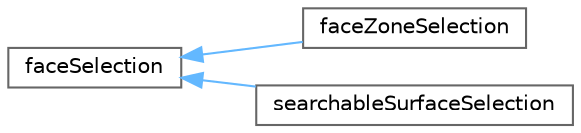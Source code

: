 digraph "Graphical Class Hierarchy"
{
 // LATEX_PDF_SIZE
  bgcolor="transparent";
  edge [fontname=Helvetica,fontsize=10,labelfontname=Helvetica,labelfontsize=10];
  node [fontname=Helvetica,fontsize=10,shape=box,height=0.2,width=0.4];
  rankdir="LR";
  Node0 [id="Node000000",label="faceSelection",height=0.2,width=0.4,color="grey40", fillcolor="white", style="filled",URL="$classFoam_1_1faceSelection.html",tooltip="Face selection method for createBaffles."];
  Node0 -> Node1 [id="edge4616_Node000000_Node000001",dir="back",color="steelblue1",style="solid",tooltip=" "];
  Node1 [id="Node000001",label="faceZoneSelection",height=0.2,width=0.4,color="grey40", fillcolor="white", style="filled",URL="$classFoam_1_1faceSelections_1_1faceZoneSelection.html",tooltip="Select faces from faceZone."];
  Node0 -> Node2 [id="edge4617_Node000000_Node000002",dir="back",color="steelblue1",style="solid",tooltip=" "];
  Node2 [id="Node000002",label="searchableSurfaceSelection",height=0.2,width=0.4,color="grey40", fillcolor="white", style="filled",URL="$classFoam_1_1faceSelections_1_1searchableSurfaceSelection.html",tooltip="Selects all (internal or coupled) faces intersecting the searchableSurface."];
}
